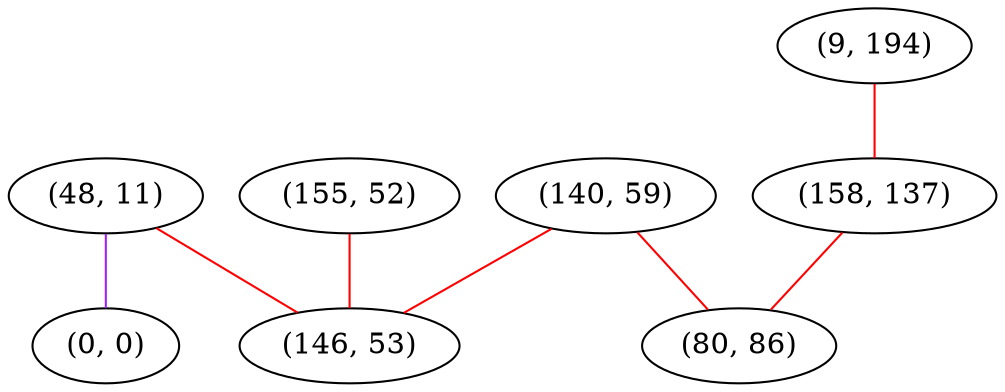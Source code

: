 graph "" {
"(48, 11)";
"(0, 0)";
"(155, 52)";
"(140, 59)";
"(9, 194)";
"(158, 137)";
"(80, 86)";
"(146, 53)";
"(48, 11)" -- "(146, 53)"  [color=red, key=0, weight=1];
"(48, 11)" -- "(0, 0)"  [color=purple, key=0, weight=4];
"(155, 52)" -- "(146, 53)"  [color=red, key=0, weight=1];
"(140, 59)" -- "(80, 86)"  [color=red, key=0, weight=1];
"(140, 59)" -- "(146, 53)"  [color=red, key=0, weight=1];
"(9, 194)" -- "(158, 137)"  [color=red, key=0, weight=1];
"(158, 137)" -- "(80, 86)"  [color=red, key=0, weight=1];
}
